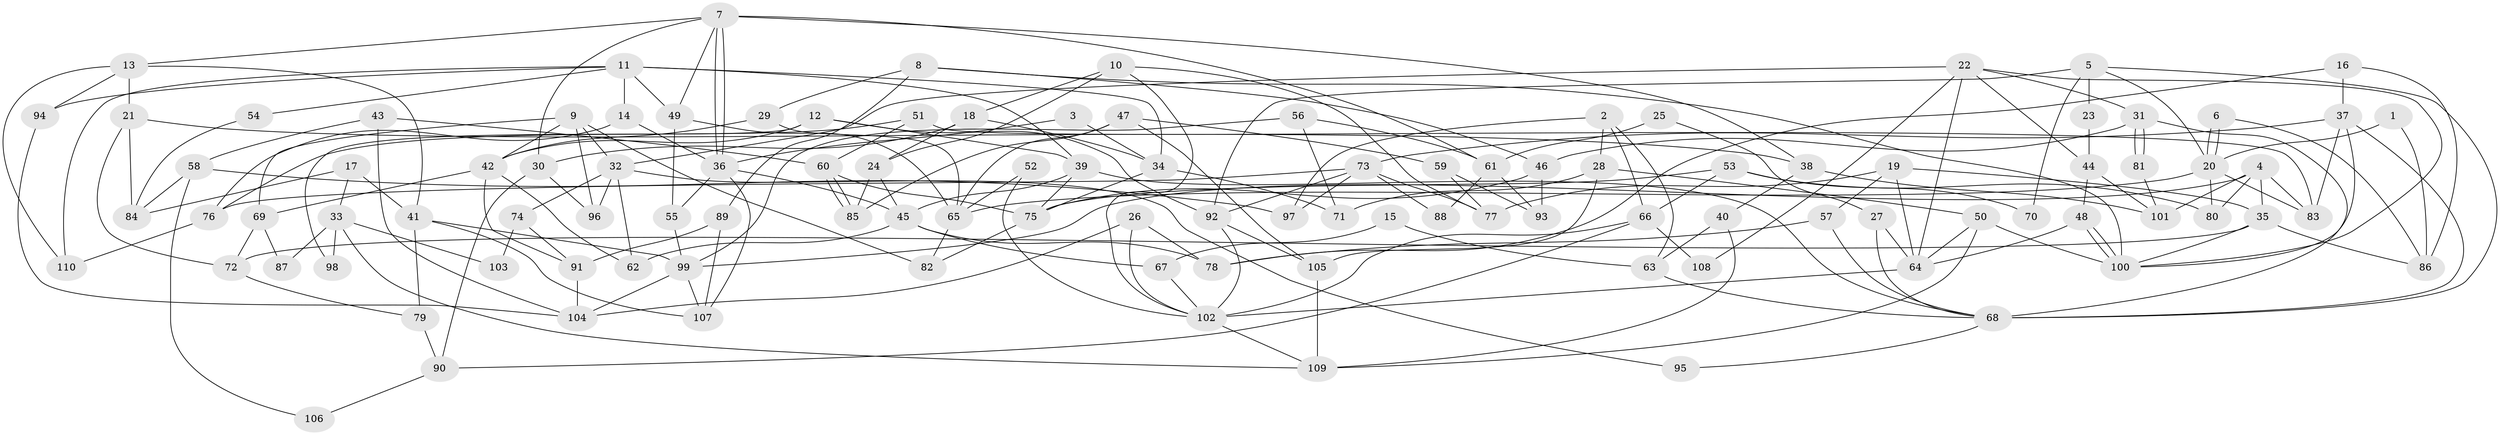 // Generated by graph-tools (version 1.1) at 2025/11/02/27/25 16:11:17]
// undirected, 110 vertices, 220 edges
graph export_dot {
graph [start="1"]
  node [color=gray90,style=filled];
  1;
  2;
  3;
  4;
  5;
  6;
  7;
  8;
  9;
  10;
  11;
  12;
  13;
  14;
  15;
  16;
  17;
  18;
  19;
  20;
  21;
  22;
  23;
  24;
  25;
  26;
  27;
  28;
  29;
  30;
  31;
  32;
  33;
  34;
  35;
  36;
  37;
  38;
  39;
  40;
  41;
  42;
  43;
  44;
  45;
  46;
  47;
  48;
  49;
  50;
  51;
  52;
  53;
  54;
  55;
  56;
  57;
  58;
  59;
  60;
  61;
  62;
  63;
  64;
  65;
  66;
  67;
  68;
  69;
  70;
  71;
  72;
  73;
  74;
  75;
  76;
  77;
  78;
  79;
  80;
  81;
  82;
  83;
  84;
  85;
  86;
  87;
  88;
  89;
  90;
  91;
  92;
  93;
  94;
  95;
  96;
  97;
  98;
  99;
  100;
  101;
  102;
  103;
  104;
  105;
  106;
  107;
  108;
  109;
  110;
  1 -- 20;
  1 -- 86;
  2 -- 63;
  2 -- 66;
  2 -- 28;
  2 -- 97;
  3 -- 36;
  3 -- 34;
  4 -- 80;
  4 -- 99;
  4 -- 35;
  4 -- 83;
  4 -- 101;
  5 -- 68;
  5 -- 20;
  5 -- 23;
  5 -- 70;
  5 -- 92;
  6 -- 20;
  6 -- 20;
  6 -- 86;
  7 -- 49;
  7 -- 36;
  7 -- 36;
  7 -- 13;
  7 -- 30;
  7 -- 38;
  7 -- 61;
  8 -- 46;
  8 -- 100;
  8 -- 29;
  8 -- 89;
  9 -- 32;
  9 -- 42;
  9 -- 69;
  9 -- 82;
  9 -- 96;
  10 -- 77;
  10 -- 18;
  10 -- 24;
  10 -- 102;
  11 -- 39;
  11 -- 14;
  11 -- 34;
  11 -- 49;
  11 -- 54;
  11 -- 94;
  11 -- 110;
  12 -- 92;
  12 -- 42;
  12 -- 39;
  12 -- 98;
  13 -- 41;
  13 -- 21;
  13 -- 94;
  13 -- 110;
  14 -- 76;
  14 -- 36;
  15 -- 67;
  15 -- 63;
  16 -- 37;
  16 -- 78;
  16 -- 86;
  17 -- 84;
  17 -- 41;
  17 -- 33;
  18 -- 24;
  18 -- 30;
  18 -- 34;
  19 -- 64;
  19 -- 35;
  19 -- 57;
  19 -- 77;
  20 -- 83;
  20 -- 65;
  20 -- 80;
  21 -- 38;
  21 -- 72;
  21 -- 84;
  22 -- 100;
  22 -- 31;
  22 -- 32;
  22 -- 44;
  22 -- 64;
  22 -- 108;
  23 -- 44;
  24 -- 85;
  24 -- 45;
  25 -- 61;
  25 -- 27;
  26 -- 78;
  26 -- 102;
  26 -- 104;
  27 -- 68;
  27 -- 64;
  28 -- 50;
  28 -- 71;
  28 -- 105;
  29 -- 65;
  29 -- 42;
  30 -- 96;
  30 -- 90;
  31 -- 81;
  31 -- 81;
  31 -- 68;
  31 -- 46;
  32 -- 62;
  32 -- 74;
  32 -- 95;
  32 -- 96;
  33 -- 109;
  33 -- 87;
  33 -- 98;
  33 -- 103;
  34 -- 71;
  34 -- 75;
  35 -- 72;
  35 -- 86;
  35 -- 100;
  36 -- 45;
  36 -- 55;
  36 -- 107;
  37 -- 73;
  37 -- 100;
  37 -- 68;
  37 -- 83;
  38 -- 101;
  38 -- 40;
  39 -- 75;
  39 -- 45;
  39 -- 68;
  40 -- 109;
  40 -- 63;
  41 -- 107;
  41 -- 99;
  41 -- 79;
  42 -- 91;
  42 -- 62;
  42 -- 69;
  43 -- 60;
  43 -- 104;
  43 -- 58;
  44 -- 48;
  44 -- 101;
  45 -- 62;
  45 -- 67;
  45 -- 78;
  46 -- 93;
  46 -- 75;
  47 -- 65;
  47 -- 105;
  47 -- 59;
  47 -- 85;
  48 -- 64;
  48 -- 100;
  48 -- 100;
  49 -- 65;
  49 -- 55;
  50 -- 100;
  50 -- 64;
  50 -- 109;
  51 -- 83;
  51 -- 60;
  51 -- 76;
  52 -- 102;
  52 -- 65;
  53 -- 75;
  53 -- 66;
  53 -- 70;
  53 -- 80;
  54 -- 84;
  55 -- 99;
  56 -- 99;
  56 -- 71;
  56 -- 61;
  57 -- 68;
  57 -- 78;
  58 -- 97;
  58 -- 84;
  58 -- 106;
  59 -- 77;
  59 -- 93;
  60 -- 85;
  60 -- 85;
  60 -- 75;
  61 -- 88;
  61 -- 93;
  63 -- 68;
  64 -- 102;
  65 -- 82;
  66 -- 102;
  66 -- 90;
  66 -- 108;
  67 -- 102;
  68 -- 95;
  69 -- 72;
  69 -- 87;
  72 -- 79;
  73 -- 76;
  73 -- 92;
  73 -- 77;
  73 -- 88;
  73 -- 97;
  74 -- 91;
  74 -- 103;
  75 -- 82;
  76 -- 110;
  79 -- 90;
  81 -- 101;
  89 -- 107;
  89 -- 91;
  90 -- 106;
  91 -- 104;
  92 -- 102;
  92 -- 105;
  94 -- 104;
  99 -- 104;
  99 -- 107;
  102 -- 109;
  105 -- 109;
}
